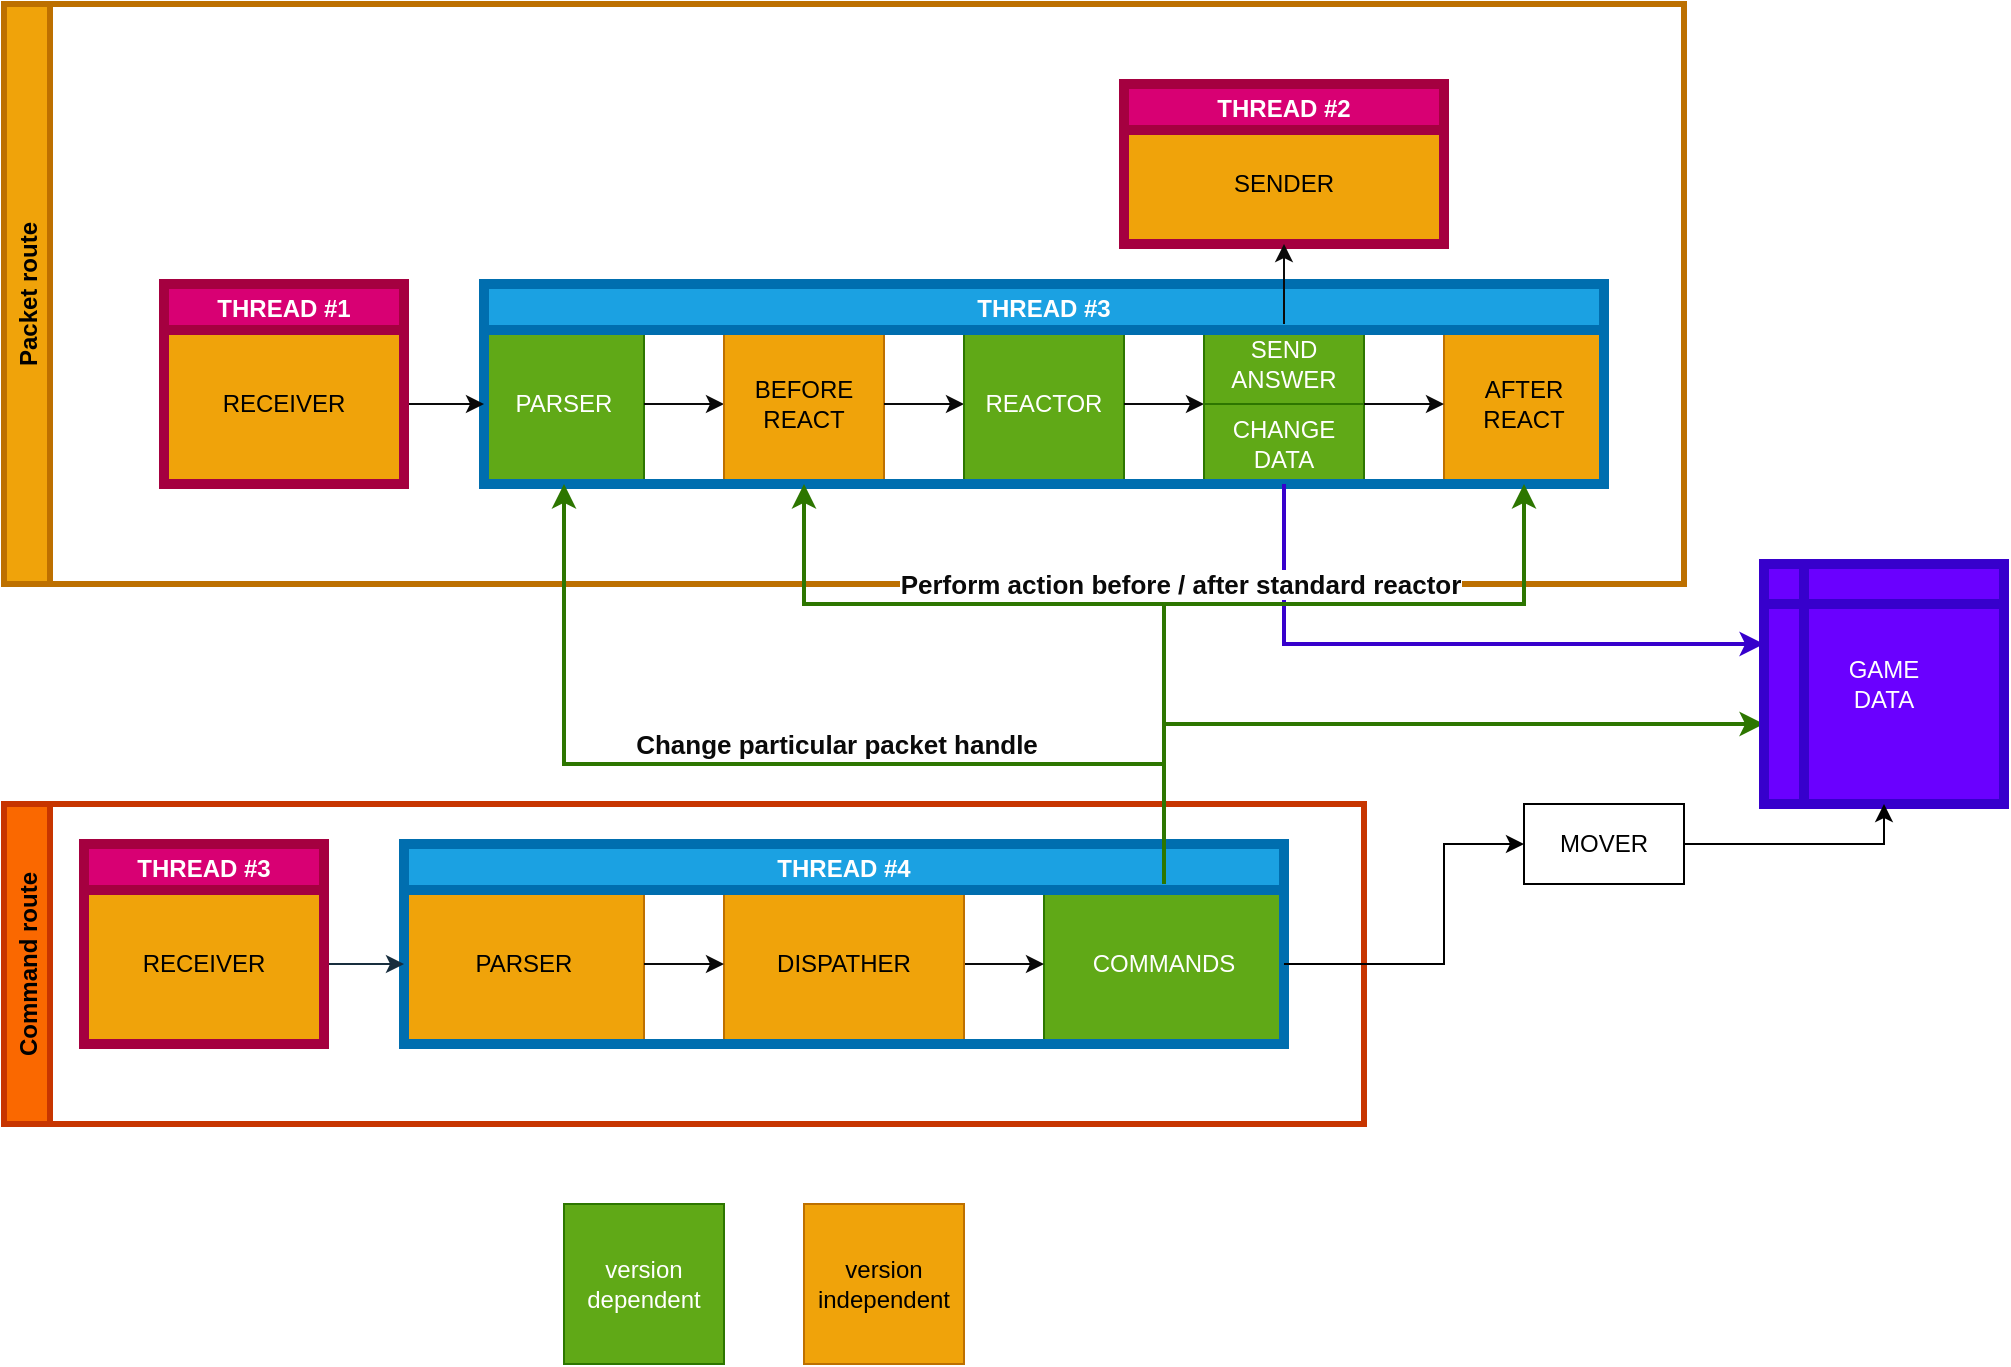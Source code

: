 <mxfile version="14.9.6" type="device"><diagram id="sDDdc2SzlicfQVwEqVHa" name="Page-1"><mxGraphModel dx="1936" dy="806" grid="1" gridSize="10" guides="1" tooltips="1" connect="1" arrows="1" fold="1" page="1" pageScale="1" pageWidth="850" pageHeight="1100" background="#ffffff" math="0" shadow="0"><root><mxCell id="0"/><mxCell id="1" parent="0"/><mxCell id="a-IFe4AUda7KKILDbzZE-21" value="Packet route" style="swimlane;horizontal=0;strokeColor=#BD7000;fillColor=#f0a30a;fontColor=#000000;strokeWidth=3;" parent="1" vertex="1"><mxGeometry y="40" width="840" height="290" as="geometry"/></mxCell><mxCell id="a-IFe4AUda7KKILDbzZE-83" value="PARSER" style="whiteSpace=wrap;html=1;fillColor=#60a917;strokeColor=#2D7600;fontColor=#ffffff;" parent="a-IFe4AUda7KKILDbzZE-21" vertex="1"><mxGeometry x="240" y="160" width="80" height="80" as="geometry"/></mxCell><mxCell id="a-IFe4AUda7KKILDbzZE-85" value="" style="edgeStyle=orthogonalEdgeStyle;rounded=0;orthogonalLoop=1;jettySize=auto;html=1;strokeColor=#0A0A0A;" parent="a-IFe4AUda7KKILDbzZE-21" source="a-IFe4AUda7KKILDbzZE-83" target="a-IFe4AUda7KKILDbzZE-84" edge="1"><mxGeometry relative="1" as="geometry"/></mxCell><mxCell id="a-IFe4AUda7KKILDbzZE-84" value="BEFORE&lt;br&gt;REACT" style="whiteSpace=wrap;html=1;fillColor=#f0a30a;strokeColor=#BD7000;fontColor=#000000;" parent="a-IFe4AUda7KKILDbzZE-21" vertex="1"><mxGeometry x="360" y="160" width="80" height="80" as="geometry"/></mxCell><mxCell id="a-IFe4AUda7KKILDbzZE-86" value="" style="edgeStyle=orthogonalEdgeStyle;rounded=0;orthogonalLoop=1;jettySize=auto;html=1;strokeColor=#0A0A0A;" parent="a-IFe4AUda7KKILDbzZE-21" source="a-IFe4AUda7KKILDbzZE-84" target="a-IFe4AUda7KKILDbzZE-87" edge="1"><mxGeometry relative="1" as="geometry"/></mxCell><mxCell id="a-IFe4AUda7KKILDbzZE-87" value="REACTOR" style="whiteSpace=wrap;html=1;fillColor=#60a917;strokeColor=#2D7600;fontColor=#ffffff;" parent="a-IFe4AUda7KKILDbzZE-21" vertex="1"><mxGeometry x="480" y="160" width="80" height="80" as="geometry"/></mxCell><mxCell id="a-IFe4AUda7KKILDbzZE-6" value="AFTER&lt;br&gt;REACT" style="whiteSpace=wrap;html=1;fillColor=#f0a30a;strokeColor=#BD7000;fontColor=#000000;" parent="a-IFe4AUda7KKILDbzZE-21" vertex="1"><mxGeometry x="720" y="160" width="80" height="80" as="geometry"/></mxCell><mxCell id="a-IFe4AUda7KKILDbzZE-2" value="" style="edgeStyle=orthogonalEdgeStyle;rounded=0;orthogonalLoop=1;jettySize=auto;html=1;strokeColor=#0A0A0A;entryX=0;entryY=1;entryDx=0;entryDy=0;" parent="a-IFe4AUda7KKILDbzZE-21" target="z8oj6V83qeCuQRImw38w-4" edge="1"><mxGeometry relative="1" as="geometry"><mxPoint x="560" y="200" as="sourcePoint"/><Array as="points"><mxPoint x="590" y="200"/><mxPoint x="590" y="200"/></Array></mxGeometry></mxCell><mxCell id="a-IFe4AUda7KKILDbzZE-88" value="" style="group" parent="a-IFe4AUda7KKILDbzZE-21" vertex="1" connectable="0"><mxGeometry x="600" y="160" width="80" height="80" as="geometry"/></mxCell><mxCell id="z8oj6V83qeCuQRImw38w-5" value="CHANGE&lt;br&gt;DATA" style="whiteSpace=wrap;html=1;fillColor=#60a917;strokeColor=#2D7600;fontColor=#ffffff;" parent="a-IFe4AUda7KKILDbzZE-88" vertex="1"><mxGeometry y="40" width="80" height="40" as="geometry"/></mxCell><mxCell id="z8oj6V83qeCuQRImw38w-4" value="SEND ANSWER" style="whiteSpace=wrap;html=1;fillColor=#60a917;strokeColor=#2D7600;fontColor=#ffffff;" parent="a-IFe4AUda7KKILDbzZE-88" vertex="1"><mxGeometry width="80" height="40" as="geometry"/></mxCell><mxCell id="a-IFe4AUda7KKILDbzZE-12" value="" style="edgeStyle=orthogonalEdgeStyle;rounded=0;orthogonalLoop=1;jettySize=auto;html=1;strokeColor=#0A0A0A;" parent="a-IFe4AUda7KKILDbzZE-21" source="z8oj6V83qeCuQRImw38w-4" target="a-IFe4AUda7KKILDbzZE-6" edge="1"><mxGeometry relative="1" as="geometry"><Array as="points"><mxPoint x="690" y="200"/><mxPoint x="690" y="200"/></Array></mxGeometry></mxCell><mxCell id="a-IFe4AUda7KKILDbzZE-81" value="THREAD #3" style="swimlane;labelBackgroundColor=none;fontSize=12;fontColor=#ffffff;strokeColor=#006EAF;strokeWidth=5;fillColor=#1ba1e2;verticalAlign=middle;" parent="a-IFe4AUda7KKILDbzZE-21" vertex="1"><mxGeometry x="240" y="140" width="560" height="100" as="geometry"/></mxCell><mxCell id="z8oj6V83qeCuQRImw38w-1" value="RECEIVER" style="whiteSpace=wrap;html=1;fillColor=#f0a30a;strokeColor=#BD7000;fontColor=#000000;" parent="a-IFe4AUda7KKILDbzZE-21" vertex="1"><mxGeometry x="80" y="160" width="120" height="80" as="geometry"/></mxCell><mxCell id="a-IFe4AUda7KKILDbzZE-23" value="" style="edgeStyle=orthogonalEdgeStyle;rounded=0;orthogonalLoop=1;jettySize=auto;html=1;strokeColor=#0A0A0A;" parent="a-IFe4AUda7KKILDbzZE-21" source="z8oj6V83qeCuQRImw38w-1" target="a-IFe4AUda7KKILDbzZE-83" edge="1"><mxGeometry relative="1" as="geometry"><mxPoint x="240" y="200" as="targetPoint"/></mxGeometry></mxCell><mxCell id="a-IFe4AUda7KKILDbzZE-77" value="THREAD #1" style="swimlane;labelBackgroundColor=none;fontSize=12;fontColor=#ffffff;strokeColor=#A50040;strokeWidth=5;fillColor=#d80073;verticalAlign=middle;startSize=23;" parent="a-IFe4AUda7KKILDbzZE-21" vertex="1"><mxGeometry x="80" y="140" width="120" height="100" as="geometry"/></mxCell><mxCell id="a-IFe4AUda7KKILDbzZE-66" value="SENDER" style="whiteSpace=wrap;html=1;fillColor=#f0a30a;strokeColor=#BD7000;fontColor=#000000;" parent="a-IFe4AUda7KKILDbzZE-21" vertex="1"><mxGeometry x="560" y="60" width="160" height="60" as="geometry"/></mxCell><mxCell id="a-IFe4AUda7KKILDbzZE-78" value="THREAD #2" style="swimlane;labelBackgroundColor=none;fontSize=12;fontColor=#ffffff;strokeColor=#A50040;strokeWidth=5;fillColor=#d80073;verticalAlign=middle;" parent="a-IFe4AUda7KKILDbzZE-21" vertex="1"><mxGeometry x="560" y="40" width="160" height="80" as="geometry"/></mxCell><mxCell id="a-IFe4AUda7KKILDbzZE-69" value="" style="edgeStyle=orthogonalEdgeStyle;rounded=0;orthogonalLoop=1;jettySize=auto;html=1;fontColor=#0A0A0A;strokeColor=#0A0A0A;" parent="a-IFe4AUda7KKILDbzZE-21" source="z8oj6V83qeCuQRImw38w-4" target="a-IFe4AUda7KKILDbzZE-78" edge="1"><mxGeometry relative="1" as="geometry"><mxPoint x="640" y="120" as="targetPoint"/></mxGeometry></mxCell><mxCell id="a-IFe4AUda7KKILDbzZE-22" value="Command route" style="swimlane;horizontal=0;strokeColor=#C73500;fillColor=#fa6800;fontColor=#000000;strokeWidth=3;" parent="1" vertex="1"><mxGeometry y="440" width="680" height="160" as="geometry"/></mxCell><mxCell id="2Aoo4yEpKT0nhaXVhxLu-29" style="edgeStyle=orthogonalEdgeStyle;orthogonalLoop=1;jettySize=auto;html=1;exitX=0.5;exitY=1;exitDx=0;exitDy=0;labelBackgroundColor=#EEEEEE;strokeColor=#182E3E;fontColor=#1A1A1A;" parent="a-IFe4AUda7KKILDbzZE-22" edge="1"><mxGeometry relative="1" as="geometry"><mxPoint x="620" y="80" as="sourcePoint"/><mxPoint x="620" y="80" as="targetPoint"/></mxGeometry></mxCell><mxCell id="2Aoo4yEpKT0nhaXVhxLu-5" value="COMMANDS" style="whiteSpace=wrap;html=1;fillColor=#60a917;strokeColor=#2D7600;fontColor=#ffffff;" parent="a-IFe4AUda7KKILDbzZE-22" vertex="1"><mxGeometry x="520" y="40" width="120" height="80" as="geometry"/></mxCell><mxCell id="a-IFe4AUda7KKILDbzZE-33" value="" style="edgeStyle=orthogonalEdgeStyle;rounded=0;orthogonalLoop=1;jettySize=auto;html=1;strokeColor=#0A0A0A;" parent="a-IFe4AUda7KKILDbzZE-22" source="a-IFe4AUda7KKILDbzZE-31" target="2Aoo4yEpKT0nhaXVhxLu-5" edge="1"><mxGeometry relative="1" as="geometry"/></mxCell><mxCell id="a-IFe4AUda7KKILDbzZE-31" value="DISPATHER" style="whiteSpace=wrap;html=1;fillColor=#f0a30a;strokeColor=#BD7000;fontColor=#000000;" parent="a-IFe4AUda7KKILDbzZE-22" vertex="1"><mxGeometry x="360" y="40" width="120" height="80" as="geometry"/></mxCell><mxCell id="2Aoo4yEpKT0nhaXVhxLu-25" value="PARSER" style="whiteSpace=wrap;html=1;fillColor=#f0a30a;strokeColor=#BD7000;fontColor=#000000;" parent="a-IFe4AUda7KKILDbzZE-22" vertex="1"><mxGeometry x="200" y="40" width="120" height="80" as="geometry"/></mxCell><mxCell id="a-IFe4AUda7KKILDbzZE-32" value="" style="edgeStyle=orthogonalEdgeStyle;rounded=0;orthogonalLoop=1;jettySize=auto;html=1;strokeColor=#0A0A0A;" parent="a-IFe4AUda7KKILDbzZE-22" source="2Aoo4yEpKT0nhaXVhxLu-25" target="a-IFe4AUda7KKILDbzZE-31" edge="1"><mxGeometry relative="1" as="geometry"/></mxCell><mxCell id="a-IFe4AUda7KKILDbzZE-91" value="THREAD #4" style="swimlane;labelBackgroundColor=none;fontSize=12;fontColor=#ffffff;strokeColor=#006EAF;strokeWidth=5;fillColor=#1ba1e2;verticalAlign=middle;startSize=23;" parent="a-IFe4AUda7KKILDbzZE-22" vertex="1"><mxGeometry x="200" y="20" width="440" height="100" as="geometry"/></mxCell><mxCell id="2Aoo4yEpKT0nhaXVhxLu-1" value="RECEIVER" style="whiteSpace=wrap;html=1;fillColor=#f0a30a;fontColor=#000000;strokeColor=#BD7000;" parent="a-IFe4AUda7KKILDbzZE-22" vertex="1"><mxGeometry x="40" y="40" width="120" height="80" as="geometry"/></mxCell><mxCell id="2Aoo4yEpKT0nhaXVhxLu-10" value="" style="edgeStyle=orthogonalEdgeStyle;orthogonalLoop=1;jettySize=auto;html=1;labelBackgroundColor=#EEEEEE;strokeColor=#182E3E;fontColor=#1A1A1A;" parent="a-IFe4AUda7KKILDbzZE-22" source="2Aoo4yEpKT0nhaXVhxLu-1" target="2Aoo4yEpKT0nhaXVhxLu-25" edge="1"><mxGeometry relative="1" as="geometry"><mxPoint x="70" y="80" as="targetPoint"/></mxGeometry></mxCell><mxCell id="a-IFe4AUda7KKILDbzZE-80" value="THREAD #3" style="swimlane;labelBackgroundColor=none;fontSize=12;fontColor=#ffffff;strokeColor=#A50040;strokeWidth=5;fillColor=#d80073;verticalAlign=middle;" parent="a-IFe4AUda7KKILDbzZE-22" vertex="1"><mxGeometry x="40" y="20" width="120" height="100" as="geometry"/></mxCell><mxCell id="a-IFe4AUda7KKILDbzZE-34" value="" style="edgeStyle=orthogonalEdgeStyle;rounded=0;orthogonalLoop=1;jettySize=auto;html=1;strokeColor=#2D7600;fontStyle=0;fontSize=12;verticalAlign=middle;horizontal=1;fillColor=#60a917;strokeWidth=2;" parent="1" source="2Aoo4yEpKT0nhaXVhxLu-5" target="a-IFe4AUda7KKILDbzZE-83" edge="1"><mxGeometry relative="1" as="geometry"><mxPoint x="280" y="280" as="targetPoint"/><Array as="points"><mxPoint x="580" y="420"/><mxPoint x="280" y="420"/></Array></mxGeometry></mxCell><mxCell id="a-IFe4AUda7KKILDbzZE-41" value="Change particular packet handle" style="edgeLabel;html=1;align=center;verticalAlign=middle;resizable=0;points=[];fontColor=#0A0A0A;labelBackgroundColor=#FFFFFF;fontStyle=1;fontSize=13;horizontal=1;" parent="a-IFe4AUda7KKILDbzZE-34" vertex="1" connectable="0"><mxGeometry x="0.188" y="1" relative="1" as="geometry"><mxPoint x="73" y="-11" as="offset"/></mxGeometry></mxCell><mxCell id="a-IFe4AUda7KKILDbzZE-49" value="" style="group;fontStyle=0;fontSize=12;verticalAlign=middle;horizontal=1;" parent="1" vertex="1" connectable="0"><mxGeometry x="400" y="340" width="360" as="geometry"/></mxCell><mxCell id="a-IFe4AUda7KKILDbzZE-70" value="" style="edgeStyle=orthogonalEdgeStyle;rounded=0;orthogonalLoop=1;jettySize=auto;html=1;fontColor=#0A0A0A;strokeColor=#2D7600;fillColor=#60a917;strokeWidth=2;" parent="1" source="2Aoo4yEpKT0nhaXVhxLu-5" target="a-IFe4AUda7KKILDbzZE-82" edge="1"><mxGeometry relative="1" as="geometry"><Array as="points"><mxPoint x="580" y="400"/></Array></mxGeometry></mxCell><mxCell id="a-IFe4AUda7KKILDbzZE-72" value="" style="edgeStyle=orthogonalEdgeStyle;rounded=0;orthogonalLoop=1;jettySize=auto;html=1;fontColor=#0A0A0A;strokeColor=#3700CC;fillColor=#6a00ff;strokeWidth=2;" parent="1" source="z8oj6V83qeCuQRImw38w-5" target="a-IFe4AUda7KKILDbzZE-82" edge="1"><mxGeometry relative="1" as="geometry"><Array as="points"><mxPoint x="640" y="360"/><mxPoint x="880" y="360"/></Array></mxGeometry></mxCell><mxCell id="a-IFe4AUda7KKILDbzZE-82" value="&#10;&#10;&lt;span style=&quot;color: rgb(255, 255, 255); font-family: helvetica; font-size: 12px; font-style: normal; font-weight: 400; letter-spacing: normal; text-align: center; text-indent: 0px; text-transform: none; word-spacing: 0px; display: inline; float: none;&quot;&gt;GAME&lt;/span&gt;&lt;br style=&quot;color: rgb(255, 255, 255); font-family: helvetica; font-size: 12px; font-style: normal; font-weight: 400; letter-spacing: normal; text-align: center; text-indent: 0px; text-transform: none; word-spacing: 0px;&quot;&gt;&lt;span style=&quot;color: rgb(255, 255, 255); font-family: helvetica; font-size: 12px; font-style: normal; font-weight: 400; letter-spacing: normal; text-align: center; text-indent: 0px; text-transform: none; word-spacing: 0px; display: inline; float: none;&quot;&gt;DATA&lt;/span&gt;&#10;&#10;" style="shape=internalStorage;whiteSpace=wrap;html=1;backgroundOutline=1;fontSize=12;fontColor=#ffffff;strokeColor=#3700CC;strokeWidth=5;fillColor=#6a00ff;verticalAlign=middle;labelBackgroundColor=none;" parent="1" vertex="1"><mxGeometry x="880" y="320" width="120" height="120" as="geometry"/></mxCell><mxCell id="a-IFe4AUda7KKILDbzZE-40" value="" style="edgeStyle=orthogonalEdgeStyle;rounded=0;orthogonalLoop=1;jettySize=auto;html=1;strokeColor=#2D7600;strokeWidth=2;fillColor=#60a917;" parent="1" source="2Aoo4yEpKT0nhaXVhxLu-5" target="a-IFe4AUda7KKILDbzZE-6" edge="1"><mxGeometry relative="1" as="geometry"><mxPoint x="760" y="440" as="targetPoint"/><Array as="points"><mxPoint x="580" y="340"/><mxPoint x="760" y="340"/></Array></mxGeometry></mxCell><mxCell id="a-IFe4AUda7KKILDbzZE-43" value="" style="edgeStyle=orthogonalEdgeStyle;rounded=0;orthogonalLoop=1;jettySize=auto;html=1;fontColor=#0A0A0A;strokeColor=#2D7600;fillColor=#60a917;strokeWidth=2;" parent="1" source="2Aoo4yEpKT0nhaXVhxLu-5" target="a-IFe4AUda7KKILDbzZE-84" edge="1"><mxGeometry relative="1" as="geometry"><mxPoint x="400" y="280" as="targetPoint"/><Array as="points"><mxPoint x="580" y="340"/><mxPoint x="400" y="340"/></Array></mxGeometry></mxCell><mxCell id="a-IFe4AUda7KKILDbzZE-48" value="Perform action before / after standard reactor" style="edgeLabel;html=1;align=center;verticalAlign=middle;resizable=0;points=[];fontColor=#0A0A0A;labelBackgroundColor=#FFFFFF;fontSize=13;fontStyle=1" parent="a-IFe4AUda7KKILDbzZE-43" vertex="1" connectable="0"><mxGeometry x="0.441" y="-2" relative="1" as="geometry"><mxPoint x="142" y="-8" as="offset"/></mxGeometry></mxCell><mxCell id="w7b0uj62WJlmHDec6lD5-18" value="version&lt;br&gt;dependent" style="whiteSpace=wrap;html=1;aspect=fixed;strokeColor=#2D7600;strokeWidth=1;fillColor=#60a917;fontColor=#ffffff;" parent="1" vertex="1"><mxGeometry x="280" y="640" width="80" height="80" as="geometry"/></mxCell><mxCell id="w7b0uj62WJlmHDec6lD5-19" value="version&lt;br&gt;independent" style="whiteSpace=wrap;html=1;fillColor=#f0a30a;strokeColor=#BD7000;fontColor=#000000;" parent="1" vertex="1"><mxGeometry x="400" y="640" width="80" height="80" as="geometry"/></mxCell><mxCell id="w7b0uj62WJlmHDec6lD5-22" value="" style="edgeStyle=orthogonalEdgeStyle;rounded=0;orthogonalLoop=1;jettySize=auto;html=1;" parent="1" source="w7b0uj62WJlmHDec6lD5-24" target="a-IFe4AUda7KKILDbzZE-82" edge="1"><mxGeometry relative="1" as="geometry"><mxPoint x="810" y="485" as="sourcePoint"/><Array as="points"><mxPoint x="940" y="460"/></Array></mxGeometry></mxCell><mxCell id="w7b0uj62WJlmHDec6lD5-21" value="" style="edgeStyle=orthogonalEdgeStyle;rounded=0;orthogonalLoop=1;jettySize=auto;html=1;" parent="1" source="2Aoo4yEpKT0nhaXVhxLu-5" target="w7b0uj62WJlmHDec6lD5-24" edge="1"><mxGeometry relative="1" as="geometry"><mxPoint x="720" y="485" as="targetPoint"/><Array as="points"><mxPoint x="720" y="520"/><mxPoint x="720" y="460"/></Array></mxGeometry></mxCell><mxCell id="w7b0uj62WJlmHDec6lD5-24" value="MOVER" style="rounded=0;whiteSpace=wrap;html=1;strokeColor=#000000;strokeWidth=1;fillColor=#ffffff;" parent="1" vertex="1"><mxGeometry x="760" y="440" width="80" height="40" as="geometry"/></mxCell></root></mxGraphModel></diagram></mxfile>